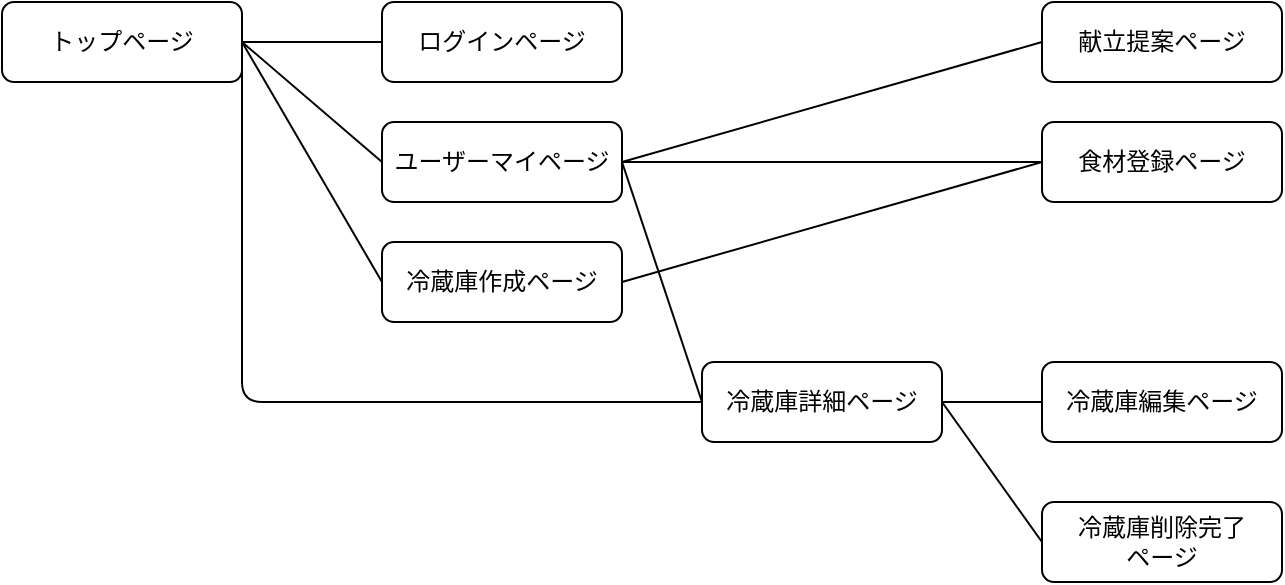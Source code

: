 <mxfile>
    <diagram id="uWDsLHoP4_DuSFFuigkv" name="ページ1">
        <mxGraphModel dx="1056" dy="694" grid="1" gridSize="10" guides="1" tooltips="1" connect="1" arrows="1" fold="1" page="1" pageScale="1" pageWidth="827" pageHeight="1169" math="0" shadow="0">
            <root>
                <mxCell id="0"/>
                <mxCell id="1" parent="0"/>
                <mxCell id="23" style="edgeStyle=none;html=1;exitX=1;exitY=0.5;exitDx=0;exitDy=0;entryX=0;entryY=0.5;entryDx=0;entryDy=0;endArrow=none;endFill=0;" parent="1" source="2" target="4" edge="1">
                    <mxGeometry relative="1" as="geometry"/>
                </mxCell>
                <mxCell id="24" style="edgeStyle=none;html=1;exitX=1;exitY=0.5;exitDx=0;exitDy=0;entryX=0;entryY=0.5;entryDx=0;entryDy=0;endArrow=none;endFill=0;" parent="1" source="2" target="5" edge="1">
                    <mxGeometry relative="1" as="geometry"/>
                </mxCell>
                <mxCell id="25" style="edgeStyle=none;html=1;exitX=1;exitY=0.75;exitDx=0;exitDy=0;entryX=0;entryY=0.5;entryDx=0;entryDy=0;endArrow=none;endFill=0;" parent="1" source="2" target="6" edge="1">
                    <mxGeometry relative="1" as="geometry">
                        <Array as="points">
                            <mxPoint x="140" y="250"/>
                        </Array>
                    </mxGeometry>
                </mxCell>
                <mxCell id="2" value="トップページ" style="rounded=1;whiteSpace=wrap;html=1;" parent="1" vertex="1">
                    <mxGeometry x="20" y="50" width="120" height="40" as="geometry"/>
                </mxCell>
                <mxCell id="3" value="ログインページ" style="rounded=1;whiteSpace=wrap;html=1;" parent="1" vertex="1">
                    <mxGeometry x="210" y="50" width="120" height="40" as="geometry"/>
                </mxCell>
                <mxCell id="21" style="edgeStyle=none;html=1;exitX=1;exitY=0.5;exitDx=0;exitDy=0;entryX=0;entryY=0.5;entryDx=0;entryDy=0;endArrow=none;endFill=0;" parent="1" source="4" target="10" edge="1">
                    <mxGeometry relative="1" as="geometry"/>
                </mxCell>
                <mxCell id="22" style="edgeStyle=none;html=1;exitX=1;exitY=0.5;exitDx=0;exitDy=0;entryX=0;entryY=0.5;entryDx=0;entryDy=0;endArrow=none;endFill=0;" parent="1" source="4" target="9" edge="1">
                    <mxGeometry relative="1" as="geometry"/>
                </mxCell>
                <mxCell id="4" value="ユーザーマイページ" style="rounded=1;whiteSpace=wrap;html=1;" parent="1" vertex="1">
                    <mxGeometry x="210" y="110" width="120" height="40" as="geometry"/>
                </mxCell>
                <mxCell id="5" value="冷蔵庫作成ページ" style="rounded=1;whiteSpace=wrap;html=1;" parent="1" vertex="1">
                    <mxGeometry x="210" y="170" width="120" height="40" as="geometry"/>
                </mxCell>
                <mxCell id="26" style="edgeStyle=none;html=1;exitX=1;exitY=0.5;exitDx=0;exitDy=0;entryX=0;entryY=0.5;entryDx=0;entryDy=0;endArrow=none;endFill=0;" parent="1" source="6" target="7" edge="1">
                    <mxGeometry relative="1" as="geometry"/>
                </mxCell>
                <mxCell id="27" style="edgeStyle=none;html=1;exitX=1;exitY=0.5;exitDx=0;exitDy=0;entryX=0;entryY=0.5;entryDx=0;entryDy=0;endArrow=none;endFill=0;" parent="1" source="6" target="8" edge="1">
                    <mxGeometry relative="1" as="geometry"/>
                </mxCell>
                <mxCell id="6" value="冷蔵庫詳細ページ" style="rounded=1;whiteSpace=wrap;html=1;" parent="1" vertex="1">
                    <mxGeometry x="370" y="230" width="120" height="40" as="geometry"/>
                </mxCell>
                <mxCell id="7" value="冷蔵庫編集ページ" style="rounded=1;whiteSpace=wrap;html=1;" parent="1" vertex="1">
                    <mxGeometry x="540" y="230" width="120" height="40" as="geometry"/>
                </mxCell>
                <mxCell id="8" value="冷蔵庫削除完了&lt;br&gt;ページ" style="rounded=1;whiteSpace=wrap;html=1;" parent="1" vertex="1">
                    <mxGeometry x="540" y="300" width="120" height="40" as="geometry"/>
                </mxCell>
                <mxCell id="9" value="食材登録ページ" style="rounded=1;whiteSpace=wrap;html=1;" parent="1" vertex="1">
                    <mxGeometry x="540" y="110" width="120" height="40" as="geometry"/>
                </mxCell>
                <mxCell id="10" value="献立提案ページ" style="rounded=1;whiteSpace=wrap;html=1;" parent="1" vertex="1">
                    <mxGeometry x="540" y="50" width="120" height="40" as="geometry"/>
                </mxCell>
                <mxCell id="19" value="" style="endArrow=none;html=1;entryX=0;entryY=0.5;entryDx=0;entryDy=0;" parent="1" target="3" edge="1">
                    <mxGeometry width="50" height="50" relative="1" as="geometry">
                        <mxPoint x="140" y="70" as="sourcePoint"/>
                        <mxPoint x="190" y="20" as="targetPoint"/>
                    </mxGeometry>
                </mxCell>
                <mxCell id="29" style="edgeStyle=none;html=1;exitX=1;exitY=0.5;exitDx=0;exitDy=0;entryX=0;entryY=0.5;entryDx=0;entryDy=0;endArrow=none;endFill=0;" edge="1" parent="1" source="5" target="9">
                    <mxGeometry relative="1" as="geometry">
                        <mxPoint x="340" y="140" as="sourcePoint"/>
                        <mxPoint x="400" y="140" as="targetPoint"/>
                    </mxGeometry>
                </mxCell>
                <mxCell id="30" style="edgeStyle=none;html=1;exitX=1;exitY=0.5;exitDx=0;exitDy=0;entryX=0;entryY=0.5;entryDx=0;entryDy=0;endArrow=none;endFill=0;" edge="1" parent="1" source="4" target="6">
                    <mxGeometry relative="1" as="geometry">
                        <mxPoint x="340" y="140" as="sourcePoint"/>
                        <mxPoint x="530" y="140" as="targetPoint"/>
                    </mxGeometry>
                </mxCell>
            </root>
        </mxGraphModel>
    </diagram>
</mxfile>